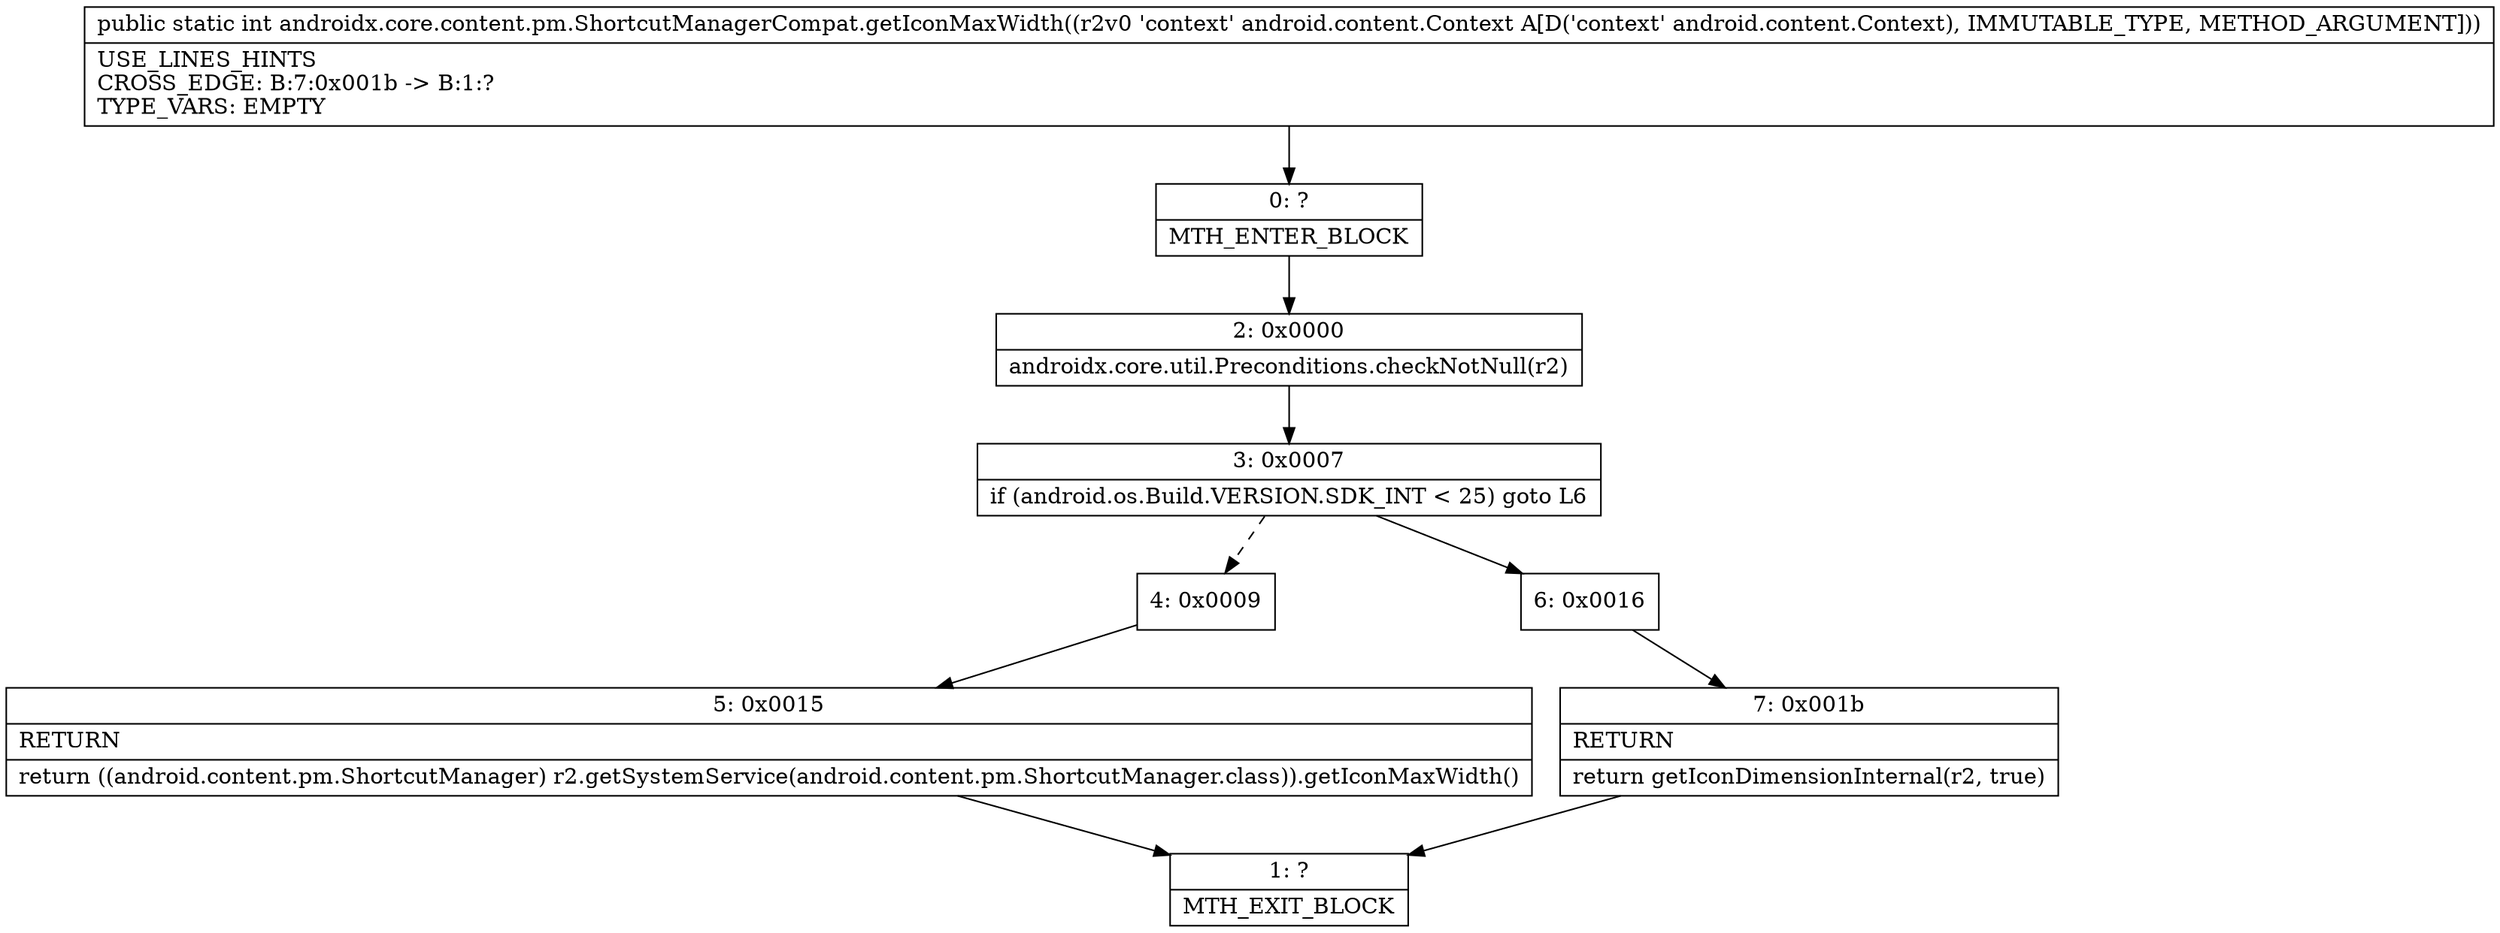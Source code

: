 digraph "CFG forandroidx.core.content.pm.ShortcutManagerCompat.getIconMaxWidth(Landroid\/content\/Context;)I" {
Node_0 [shape=record,label="{0\:\ ?|MTH_ENTER_BLOCK\l}"];
Node_2 [shape=record,label="{2\:\ 0x0000|androidx.core.util.Preconditions.checkNotNull(r2)\l}"];
Node_3 [shape=record,label="{3\:\ 0x0007|if (android.os.Build.VERSION.SDK_INT \< 25) goto L6\l}"];
Node_4 [shape=record,label="{4\:\ 0x0009}"];
Node_5 [shape=record,label="{5\:\ 0x0015|RETURN\l|return ((android.content.pm.ShortcutManager) r2.getSystemService(android.content.pm.ShortcutManager.class)).getIconMaxWidth()\l}"];
Node_1 [shape=record,label="{1\:\ ?|MTH_EXIT_BLOCK\l}"];
Node_6 [shape=record,label="{6\:\ 0x0016}"];
Node_7 [shape=record,label="{7\:\ 0x001b|RETURN\l|return getIconDimensionInternal(r2, true)\l}"];
MethodNode[shape=record,label="{public static int androidx.core.content.pm.ShortcutManagerCompat.getIconMaxWidth((r2v0 'context' android.content.Context A[D('context' android.content.Context), IMMUTABLE_TYPE, METHOD_ARGUMENT]))  | USE_LINES_HINTS\lCROSS_EDGE: B:7:0x001b \-\> B:1:?\lTYPE_VARS: EMPTY\l}"];
MethodNode -> Node_0;Node_0 -> Node_2;
Node_2 -> Node_3;
Node_3 -> Node_4[style=dashed];
Node_3 -> Node_6;
Node_4 -> Node_5;
Node_5 -> Node_1;
Node_6 -> Node_7;
Node_7 -> Node_1;
}

